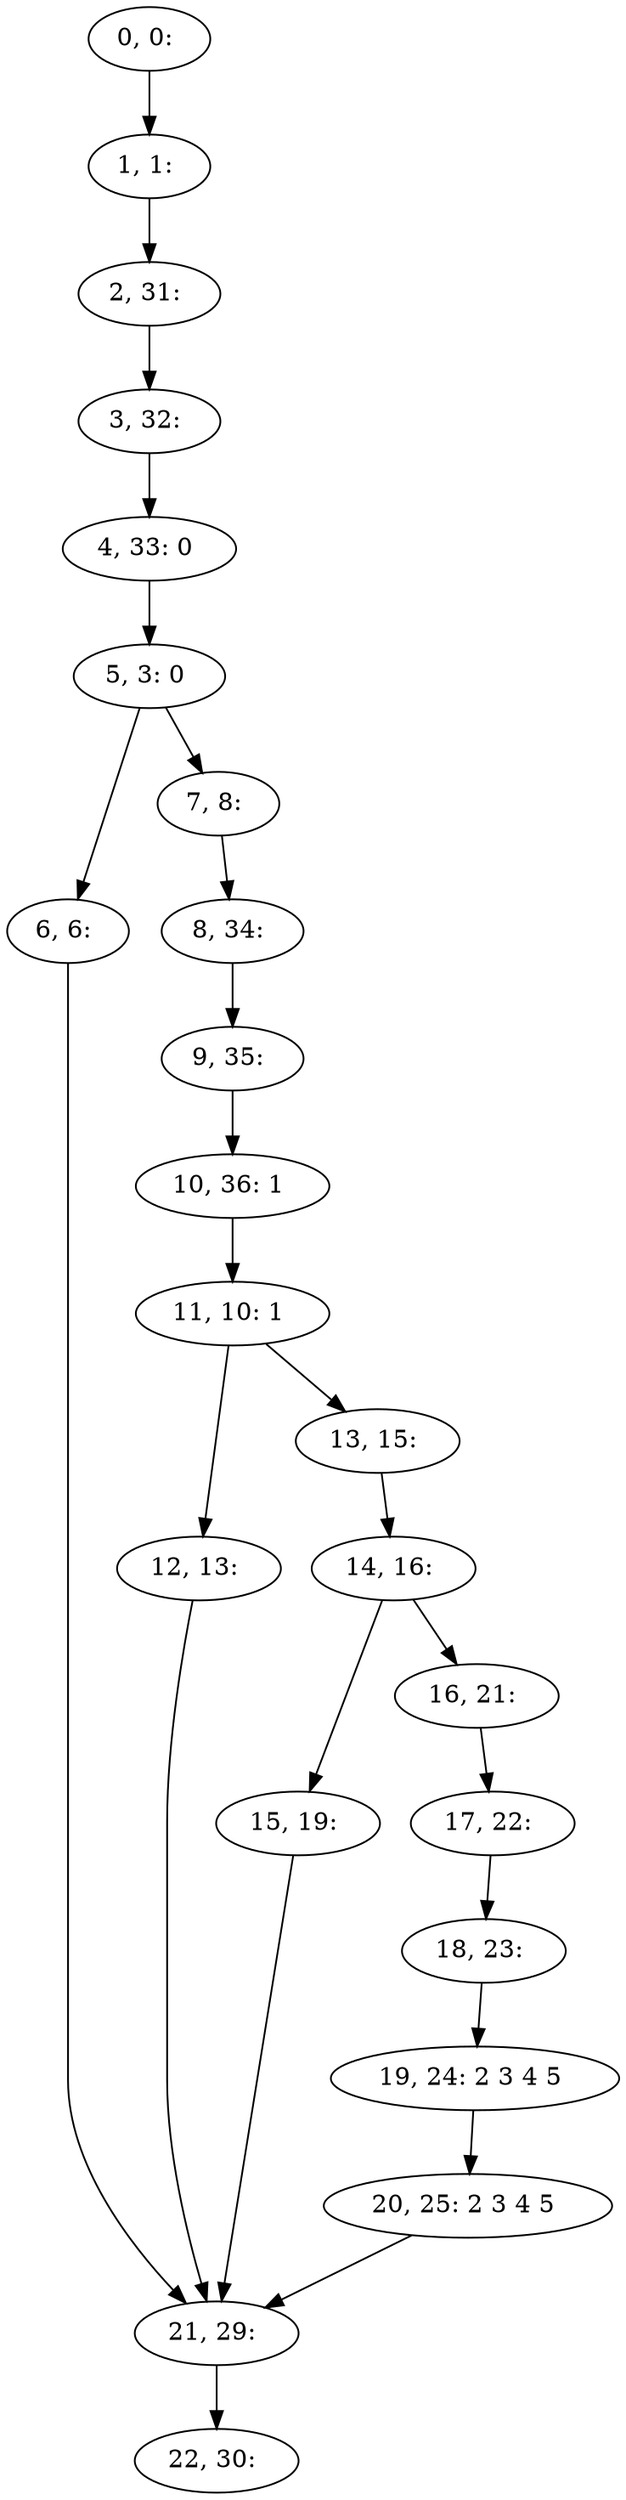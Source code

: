 digraph G {
0[label="0, 0: "];
1[label="1, 1: "];
2[label="2, 31: "];
3[label="3, 32: "];
4[label="4, 33: 0 "];
5[label="5, 3: 0 "];
6[label="6, 6: "];
7[label="7, 8: "];
8[label="8, 34: "];
9[label="9, 35: "];
10[label="10, 36: 1 "];
11[label="11, 10: 1 "];
12[label="12, 13: "];
13[label="13, 15: "];
14[label="14, 16: "];
15[label="15, 19: "];
16[label="16, 21: "];
17[label="17, 22: "];
18[label="18, 23: "];
19[label="19, 24: 2 3 4 5 "];
20[label="20, 25: 2 3 4 5 "];
21[label="21, 29: "];
22[label="22, 30: "];
0->1 ;
1->2 ;
2->3 ;
3->4 ;
4->5 ;
5->6 ;
5->7 ;
6->21 ;
7->8 ;
8->9 ;
9->10 ;
10->11 ;
11->12 ;
11->13 ;
12->21 ;
13->14 ;
14->15 ;
14->16 ;
15->21 ;
16->17 ;
17->18 ;
18->19 ;
19->20 ;
20->21 ;
21->22 ;
}
